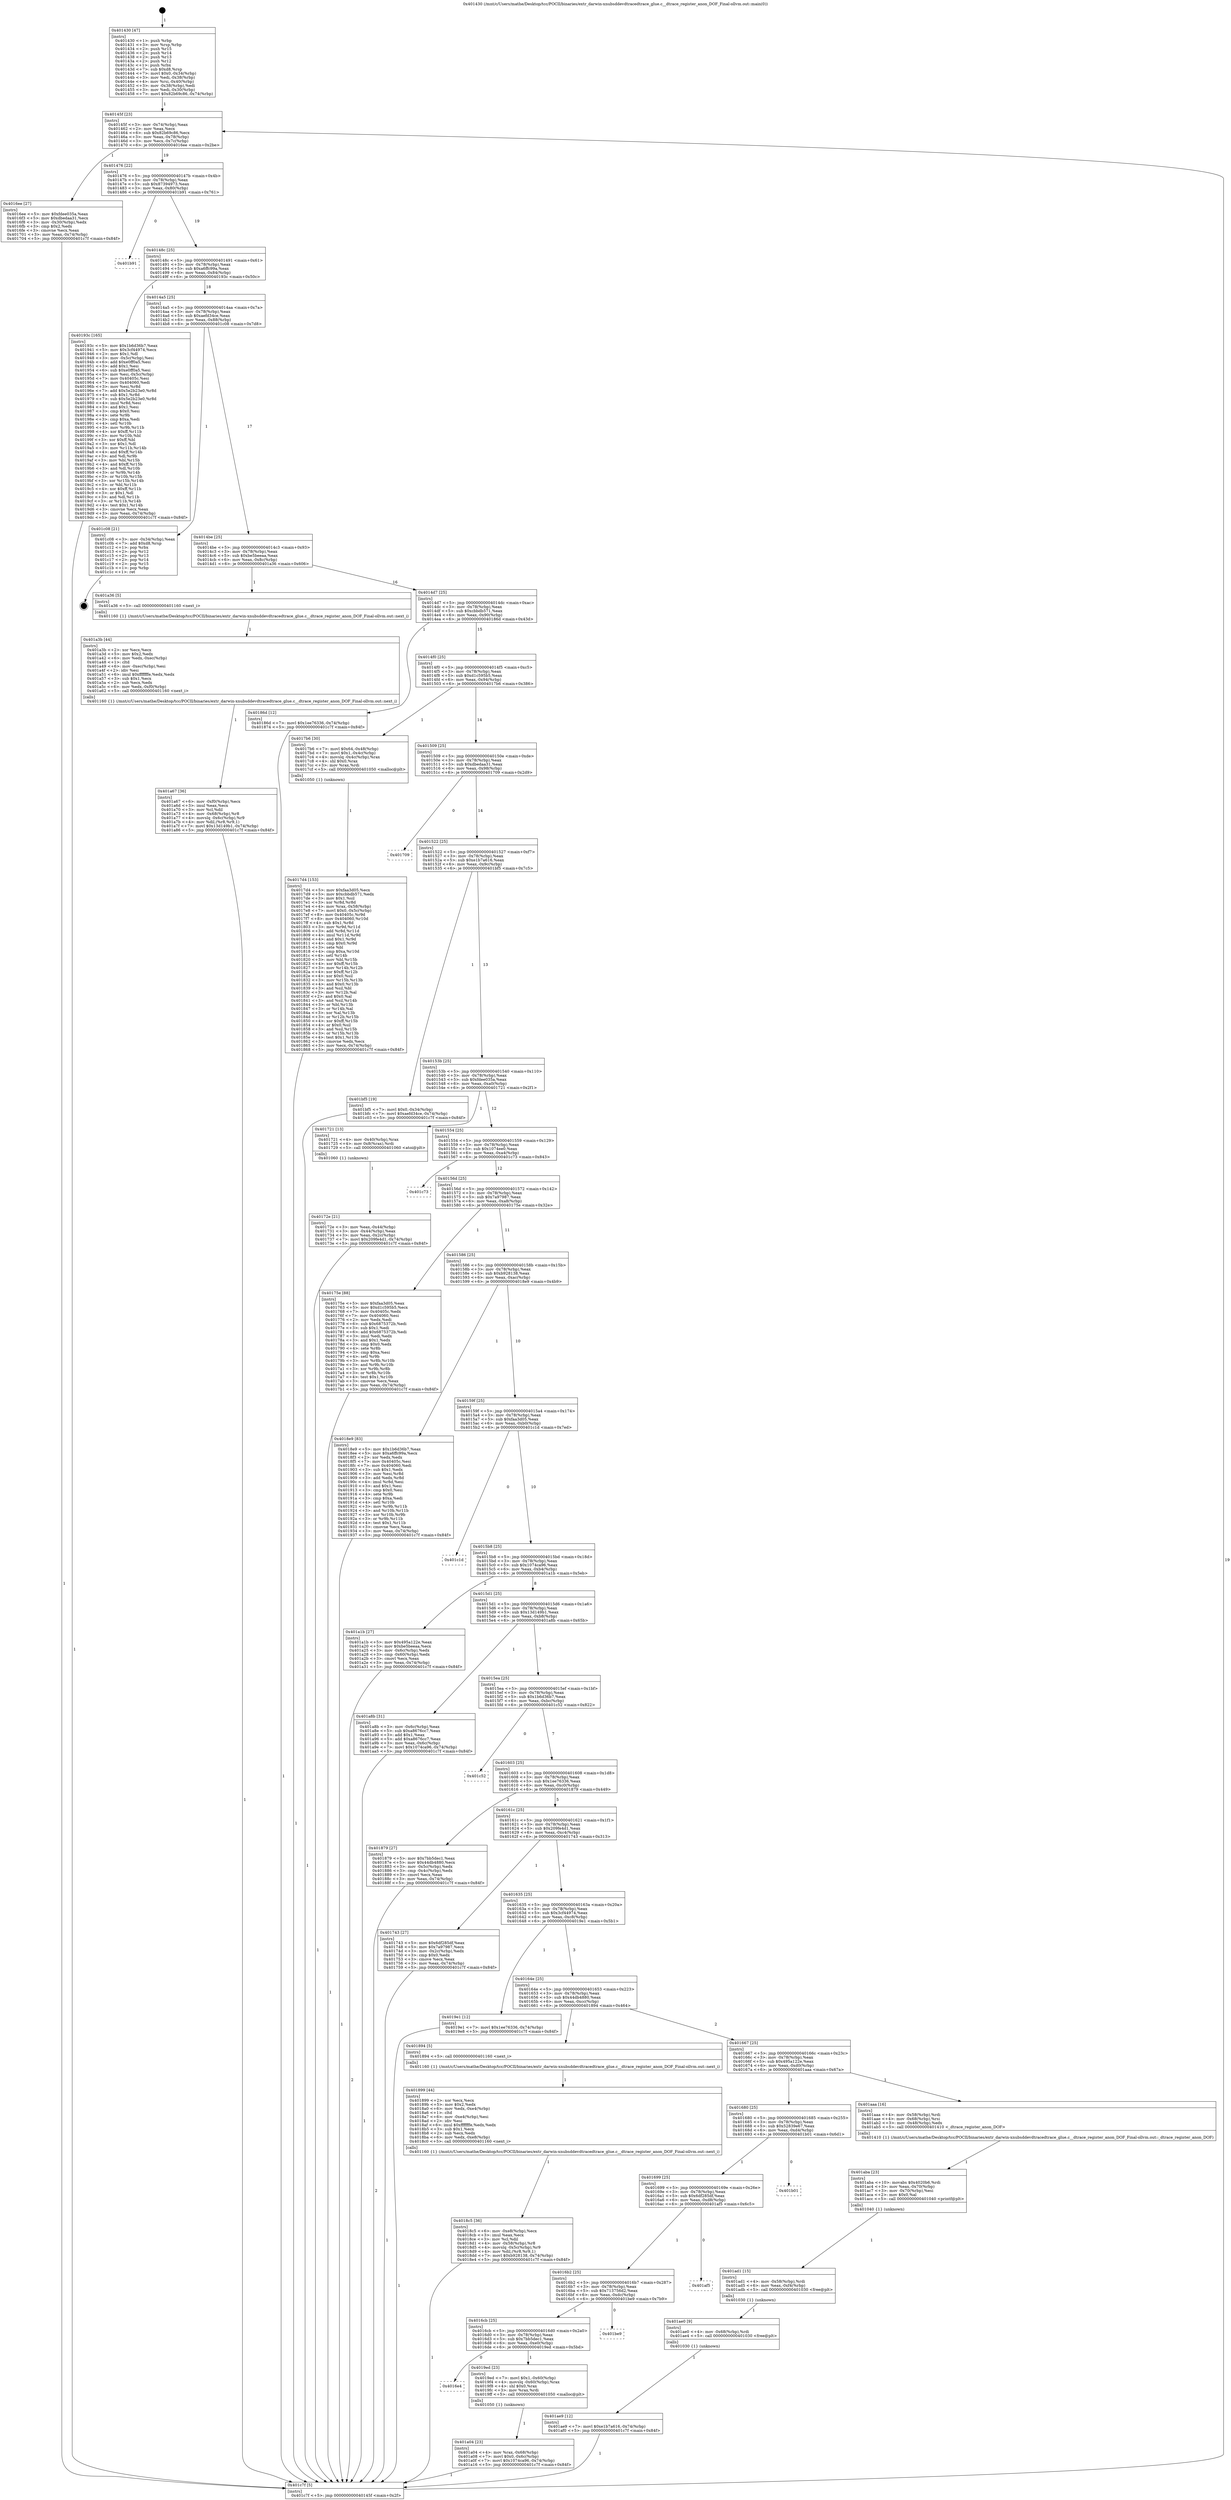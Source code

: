 digraph "0x401430" {
  label = "0x401430 (/mnt/c/Users/mathe/Desktop/tcc/POCII/binaries/extr_darwin-xnubsddevdtracedtrace_glue.c__dtrace_register_anon_DOF_Final-ollvm.out::main(0))"
  labelloc = "t"
  node[shape=record]

  Entry [label="",width=0.3,height=0.3,shape=circle,fillcolor=black,style=filled]
  "0x40145f" [label="{
     0x40145f [23]\l
     | [instrs]\l
     &nbsp;&nbsp;0x40145f \<+3\>: mov -0x74(%rbp),%eax\l
     &nbsp;&nbsp;0x401462 \<+2\>: mov %eax,%ecx\l
     &nbsp;&nbsp;0x401464 \<+6\>: sub $0x82b69c86,%ecx\l
     &nbsp;&nbsp;0x40146a \<+3\>: mov %eax,-0x78(%rbp)\l
     &nbsp;&nbsp;0x40146d \<+3\>: mov %ecx,-0x7c(%rbp)\l
     &nbsp;&nbsp;0x401470 \<+6\>: je 00000000004016ee \<main+0x2be\>\l
  }"]
  "0x4016ee" [label="{
     0x4016ee [27]\l
     | [instrs]\l
     &nbsp;&nbsp;0x4016ee \<+5\>: mov $0xfdee035a,%eax\l
     &nbsp;&nbsp;0x4016f3 \<+5\>: mov $0xdbedaa31,%ecx\l
     &nbsp;&nbsp;0x4016f8 \<+3\>: mov -0x30(%rbp),%edx\l
     &nbsp;&nbsp;0x4016fb \<+3\>: cmp $0x2,%edx\l
     &nbsp;&nbsp;0x4016fe \<+3\>: cmovne %ecx,%eax\l
     &nbsp;&nbsp;0x401701 \<+3\>: mov %eax,-0x74(%rbp)\l
     &nbsp;&nbsp;0x401704 \<+5\>: jmp 0000000000401c7f \<main+0x84f\>\l
  }"]
  "0x401476" [label="{
     0x401476 [22]\l
     | [instrs]\l
     &nbsp;&nbsp;0x401476 \<+5\>: jmp 000000000040147b \<main+0x4b\>\l
     &nbsp;&nbsp;0x40147b \<+3\>: mov -0x78(%rbp),%eax\l
     &nbsp;&nbsp;0x40147e \<+5\>: sub $0x87394973,%eax\l
     &nbsp;&nbsp;0x401483 \<+3\>: mov %eax,-0x80(%rbp)\l
     &nbsp;&nbsp;0x401486 \<+6\>: je 0000000000401b91 \<main+0x761\>\l
  }"]
  "0x401c7f" [label="{
     0x401c7f [5]\l
     | [instrs]\l
     &nbsp;&nbsp;0x401c7f \<+5\>: jmp 000000000040145f \<main+0x2f\>\l
  }"]
  "0x401430" [label="{
     0x401430 [47]\l
     | [instrs]\l
     &nbsp;&nbsp;0x401430 \<+1\>: push %rbp\l
     &nbsp;&nbsp;0x401431 \<+3\>: mov %rsp,%rbp\l
     &nbsp;&nbsp;0x401434 \<+2\>: push %r15\l
     &nbsp;&nbsp;0x401436 \<+2\>: push %r14\l
     &nbsp;&nbsp;0x401438 \<+2\>: push %r13\l
     &nbsp;&nbsp;0x40143a \<+2\>: push %r12\l
     &nbsp;&nbsp;0x40143c \<+1\>: push %rbx\l
     &nbsp;&nbsp;0x40143d \<+7\>: sub $0xd8,%rsp\l
     &nbsp;&nbsp;0x401444 \<+7\>: movl $0x0,-0x34(%rbp)\l
     &nbsp;&nbsp;0x40144b \<+3\>: mov %edi,-0x38(%rbp)\l
     &nbsp;&nbsp;0x40144e \<+4\>: mov %rsi,-0x40(%rbp)\l
     &nbsp;&nbsp;0x401452 \<+3\>: mov -0x38(%rbp),%edi\l
     &nbsp;&nbsp;0x401455 \<+3\>: mov %edi,-0x30(%rbp)\l
     &nbsp;&nbsp;0x401458 \<+7\>: movl $0x82b69c86,-0x74(%rbp)\l
  }"]
  Exit [label="",width=0.3,height=0.3,shape=circle,fillcolor=black,style=filled,peripheries=2]
  "0x401b91" [label="{
     0x401b91\l
  }", style=dashed]
  "0x40148c" [label="{
     0x40148c [25]\l
     | [instrs]\l
     &nbsp;&nbsp;0x40148c \<+5\>: jmp 0000000000401491 \<main+0x61\>\l
     &nbsp;&nbsp;0x401491 \<+3\>: mov -0x78(%rbp),%eax\l
     &nbsp;&nbsp;0x401494 \<+5\>: sub $0xa6ffc99a,%eax\l
     &nbsp;&nbsp;0x401499 \<+6\>: mov %eax,-0x84(%rbp)\l
     &nbsp;&nbsp;0x40149f \<+6\>: je 000000000040193c \<main+0x50c\>\l
  }"]
  "0x401ae9" [label="{
     0x401ae9 [12]\l
     | [instrs]\l
     &nbsp;&nbsp;0x401ae9 \<+7\>: movl $0xe1b7a616,-0x74(%rbp)\l
     &nbsp;&nbsp;0x401af0 \<+5\>: jmp 0000000000401c7f \<main+0x84f\>\l
  }"]
  "0x40193c" [label="{
     0x40193c [165]\l
     | [instrs]\l
     &nbsp;&nbsp;0x40193c \<+5\>: mov $0x1b6d36b7,%eax\l
     &nbsp;&nbsp;0x401941 \<+5\>: mov $0x3cf44974,%ecx\l
     &nbsp;&nbsp;0x401946 \<+2\>: mov $0x1,%dl\l
     &nbsp;&nbsp;0x401948 \<+3\>: mov -0x5c(%rbp),%esi\l
     &nbsp;&nbsp;0x40194b \<+6\>: add $0xe0ff0a5,%esi\l
     &nbsp;&nbsp;0x401951 \<+3\>: add $0x1,%esi\l
     &nbsp;&nbsp;0x401954 \<+6\>: sub $0xe0ff0a5,%esi\l
     &nbsp;&nbsp;0x40195a \<+3\>: mov %esi,-0x5c(%rbp)\l
     &nbsp;&nbsp;0x40195d \<+7\>: mov 0x40405c,%esi\l
     &nbsp;&nbsp;0x401964 \<+7\>: mov 0x404060,%edi\l
     &nbsp;&nbsp;0x40196b \<+3\>: mov %esi,%r8d\l
     &nbsp;&nbsp;0x40196e \<+7\>: add $0x5e2b23e0,%r8d\l
     &nbsp;&nbsp;0x401975 \<+4\>: sub $0x1,%r8d\l
     &nbsp;&nbsp;0x401979 \<+7\>: sub $0x5e2b23e0,%r8d\l
     &nbsp;&nbsp;0x401980 \<+4\>: imul %r8d,%esi\l
     &nbsp;&nbsp;0x401984 \<+3\>: and $0x1,%esi\l
     &nbsp;&nbsp;0x401987 \<+3\>: cmp $0x0,%esi\l
     &nbsp;&nbsp;0x40198a \<+4\>: sete %r9b\l
     &nbsp;&nbsp;0x40198e \<+3\>: cmp $0xa,%edi\l
     &nbsp;&nbsp;0x401991 \<+4\>: setl %r10b\l
     &nbsp;&nbsp;0x401995 \<+3\>: mov %r9b,%r11b\l
     &nbsp;&nbsp;0x401998 \<+4\>: xor $0xff,%r11b\l
     &nbsp;&nbsp;0x40199c \<+3\>: mov %r10b,%bl\l
     &nbsp;&nbsp;0x40199f \<+3\>: xor $0xff,%bl\l
     &nbsp;&nbsp;0x4019a2 \<+3\>: xor $0x1,%dl\l
     &nbsp;&nbsp;0x4019a5 \<+3\>: mov %r11b,%r14b\l
     &nbsp;&nbsp;0x4019a8 \<+4\>: and $0xff,%r14b\l
     &nbsp;&nbsp;0x4019ac \<+3\>: and %dl,%r9b\l
     &nbsp;&nbsp;0x4019af \<+3\>: mov %bl,%r15b\l
     &nbsp;&nbsp;0x4019b2 \<+4\>: and $0xff,%r15b\l
     &nbsp;&nbsp;0x4019b6 \<+3\>: and %dl,%r10b\l
     &nbsp;&nbsp;0x4019b9 \<+3\>: or %r9b,%r14b\l
     &nbsp;&nbsp;0x4019bc \<+3\>: or %r10b,%r15b\l
     &nbsp;&nbsp;0x4019bf \<+3\>: xor %r15b,%r14b\l
     &nbsp;&nbsp;0x4019c2 \<+3\>: or %bl,%r11b\l
     &nbsp;&nbsp;0x4019c5 \<+4\>: xor $0xff,%r11b\l
     &nbsp;&nbsp;0x4019c9 \<+3\>: or $0x1,%dl\l
     &nbsp;&nbsp;0x4019cc \<+3\>: and %dl,%r11b\l
     &nbsp;&nbsp;0x4019cf \<+3\>: or %r11b,%r14b\l
     &nbsp;&nbsp;0x4019d2 \<+4\>: test $0x1,%r14b\l
     &nbsp;&nbsp;0x4019d6 \<+3\>: cmovne %ecx,%eax\l
     &nbsp;&nbsp;0x4019d9 \<+3\>: mov %eax,-0x74(%rbp)\l
     &nbsp;&nbsp;0x4019dc \<+5\>: jmp 0000000000401c7f \<main+0x84f\>\l
  }"]
  "0x4014a5" [label="{
     0x4014a5 [25]\l
     | [instrs]\l
     &nbsp;&nbsp;0x4014a5 \<+5\>: jmp 00000000004014aa \<main+0x7a\>\l
     &nbsp;&nbsp;0x4014aa \<+3\>: mov -0x78(%rbp),%eax\l
     &nbsp;&nbsp;0x4014ad \<+5\>: sub $0xaefd34ce,%eax\l
     &nbsp;&nbsp;0x4014b2 \<+6\>: mov %eax,-0x88(%rbp)\l
     &nbsp;&nbsp;0x4014b8 \<+6\>: je 0000000000401c08 \<main+0x7d8\>\l
  }"]
  "0x401ae0" [label="{
     0x401ae0 [9]\l
     | [instrs]\l
     &nbsp;&nbsp;0x401ae0 \<+4\>: mov -0x68(%rbp),%rdi\l
     &nbsp;&nbsp;0x401ae4 \<+5\>: call 0000000000401030 \<free@plt\>\l
     | [calls]\l
     &nbsp;&nbsp;0x401030 \{1\} (unknown)\l
  }"]
  "0x401c08" [label="{
     0x401c08 [21]\l
     | [instrs]\l
     &nbsp;&nbsp;0x401c08 \<+3\>: mov -0x34(%rbp),%eax\l
     &nbsp;&nbsp;0x401c0b \<+7\>: add $0xd8,%rsp\l
     &nbsp;&nbsp;0x401c12 \<+1\>: pop %rbx\l
     &nbsp;&nbsp;0x401c13 \<+2\>: pop %r12\l
     &nbsp;&nbsp;0x401c15 \<+2\>: pop %r13\l
     &nbsp;&nbsp;0x401c17 \<+2\>: pop %r14\l
     &nbsp;&nbsp;0x401c19 \<+2\>: pop %r15\l
     &nbsp;&nbsp;0x401c1b \<+1\>: pop %rbp\l
     &nbsp;&nbsp;0x401c1c \<+1\>: ret\l
  }"]
  "0x4014be" [label="{
     0x4014be [25]\l
     | [instrs]\l
     &nbsp;&nbsp;0x4014be \<+5\>: jmp 00000000004014c3 \<main+0x93\>\l
     &nbsp;&nbsp;0x4014c3 \<+3\>: mov -0x78(%rbp),%eax\l
     &nbsp;&nbsp;0x4014c6 \<+5\>: sub $0xbe5beeaa,%eax\l
     &nbsp;&nbsp;0x4014cb \<+6\>: mov %eax,-0x8c(%rbp)\l
     &nbsp;&nbsp;0x4014d1 \<+6\>: je 0000000000401a36 \<main+0x606\>\l
  }"]
  "0x401ad1" [label="{
     0x401ad1 [15]\l
     | [instrs]\l
     &nbsp;&nbsp;0x401ad1 \<+4\>: mov -0x58(%rbp),%rdi\l
     &nbsp;&nbsp;0x401ad5 \<+6\>: mov %eax,-0xf4(%rbp)\l
     &nbsp;&nbsp;0x401adb \<+5\>: call 0000000000401030 \<free@plt\>\l
     | [calls]\l
     &nbsp;&nbsp;0x401030 \{1\} (unknown)\l
  }"]
  "0x401a36" [label="{
     0x401a36 [5]\l
     | [instrs]\l
     &nbsp;&nbsp;0x401a36 \<+5\>: call 0000000000401160 \<next_i\>\l
     | [calls]\l
     &nbsp;&nbsp;0x401160 \{1\} (/mnt/c/Users/mathe/Desktop/tcc/POCII/binaries/extr_darwin-xnubsddevdtracedtrace_glue.c__dtrace_register_anon_DOF_Final-ollvm.out::next_i)\l
  }"]
  "0x4014d7" [label="{
     0x4014d7 [25]\l
     | [instrs]\l
     &nbsp;&nbsp;0x4014d7 \<+5\>: jmp 00000000004014dc \<main+0xac\>\l
     &nbsp;&nbsp;0x4014dc \<+3\>: mov -0x78(%rbp),%eax\l
     &nbsp;&nbsp;0x4014df \<+5\>: sub $0xcbbdb571,%eax\l
     &nbsp;&nbsp;0x4014e4 \<+6\>: mov %eax,-0x90(%rbp)\l
     &nbsp;&nbsp;0x4014ea \<+6\>: je 000000000040186d \<main+0x43d\>\l
  }"]
  "0x401aba" [label="{
     0x401aba [23]\l
     | [instrs]\l
     &nbsp;&nbsp;0x401aba \<+10\>: movabs $0x4020b6,%rdi\l
     &nbsp;&nbsp;0x401ac4 \<+3\>: mov %eax,-0x70(%rbp)\l
     &nbsp;&nbsp;0x401ac7 \<+3\>: mov -0x70(%rbp),%esi\l
     &nbsp;&nbsp;0x401aca \<+2\>: mov $0x0,%al\l
     &nbsp;&nbsp;0x401acc \<+5\>: call 0000000000401040 \<printf@plt\>\l
     | [calls]\l
     &nbsp;&nbsp;0x401040 \{1\} (unknown)\l
  }"]
  "0x40186d" [label="{
     0x40186d [12]\l
     | [instrs]\l
     &nbsp;&nbsp;0x40186d \<+7\>: movl $0x1ee76336,-0x74(%rbp)\l
     &nbsp;&nbsp;0x401874 \<+5\>: jmp 0000000000401c7f \<main+0x84f\>\l
  }"]
  "0x4014f0" [label="{
     0x4014f0 [25]\l
     | [instrs]\l
     &nbsp;&nbsp;0x4014f0 \<+5\>: jmp 00000000004014f5 \<main+0xc5\>\l
     &nbsp;&nbsp;0x4014f5 \<+3\>: mov -0x78(%rbp),%eax\l
     &nbsp;&nbsp;0x4014f8 \<+5\>: sub $0xd1c595b5,%eax\l
     &nbsp;&nbsp;0x4014fd \<+6\>: mov %eax,-0x94(%rbp)\l
     &nbsp;&nbsp;0x401503 \<+6\>: je 00000000004017b6 \<main+0x386\>\l
  }"]
  "0x401a67" [label="{
     0x401a67 [36]\l
     | [instrs]\l
     &nbsp;&nbsp;0x401a67 \<+6\>: mov -0xf0(%rbp),%ecx\l
     &nbsp;&nbsp;0x401a6d \<+3\>: imul %eax,%ecx\l
     &nbsp;&nbsp;0x401a70 \<+3\>: mov %cl,%dil\l
     &nbsp;&nbsp;0x401a73 \<+4\>: mov -0x68(%rbp),%r8\l
     &nbsp;&nbsp;0x401a77 \<+4\>: movslq -0x6c(%rbp),%r9\l
     &nbsp;&nbsp;0x401a7b \<+4\>: mov %dil,(%r8,%r9,1)\l
     &nbsp;&nbsp;0x401a7f \<+7\>: movl $0x13d149b1,-0x74(%rbp)\l
     &nbsp;&nbsp;0x401a86 \<+5\>: jmp 0000000000401c7f \<main+0x84f\>\l
  }"]
  "0x4017b6" [label="{
     0x4017b6 [30]\l
     | [instrs]\l
     &nbsp;&nbsp;0x4017b6 \<+7\>: movl $0x64,-0x48(%rbp)\l
     &nbsp;&nbsp;0x4017bd \<+7\>: movl $0x1,-0x4c(%rbp)\l
     &nbsp;&nbsp;0x4017c4 \<+4\>: movslq -0x4c(%rbp),%rax\l
     &nbsp;&nbsp;0x4017c8 \<+4\>: shl $0x0,%rax\l
     &nbsp;&nbsp;0x4017cc \<+3\>: mov %rax,%rdi\l
     &nbsp;&nbsp;0x4017cf \<+5\>: call 0000000000401050 \<malloc@plt\>\l
     | [calls]\l
     &nbsp;&nbsp;0x401050 \{1\} (unknown)\l
  }"]
  "0x401509" [label="{
     0x401509 [25]\l
     | [instrs]\l
     &nbsp;&nbsp;0x401509 \<+5\>: jmp 000000000040150e \<main+0xde\>\l
     &nbsp;&nbsp;0x40150e \<+3\>: mov -0x78(%rbp),%eax\l
     &nbsp;&nbsp;0x401511 \<+5\>: sub $0xdbedaa31,%eax\l
     &nbsp;&nbsp;0x401516 \<+6\>: mov %eax,-0x98(%rbp)\l
     &nbsp;&nbsp;0x40151c \<+6\>: je 0000000000401709 \<main+0x2d9\>\l
  }"]
  "0x401a3b" [label="{
     0x401a3b [44]\l
     | [instrs]\l
     &nbsp;&nbsp;0x401a3b \<+2\>: xor %ecx,%ecx\l
     &nbsp;&nbsp;0x401a3d \<+5\>: mov $0x2,%edx\l
     &nbsp;&nbsp;0x401a42 \<+6\>: mov %edx,-0xec(%rbp)\l
     &nbsp;&nbsp;0x401a48 \<+1\>: cltd\l
     &nbsp;&nbsp;0x401a49 \<+6\>: mov -0xec(%rbp),%esi\l
     &nbsp;&nbsp;0x401a4f \<+2\>: idiv %esi\l
     &nbsp;&nbsp;0x401a51 \<+6\>: imul $0xfffffffe,%edx,%edx\l
     &nbsp;&nbsp;0x401a57 \<+3\>: sub $0x1,%ecx\l
     &nbsp;&nbsp;0x401a5a \<+2\>: sub %ecx,%edx\l
     &nbsp;&nbsp;0x401a5c \<+6\>: mov %edx,-0xf0(%rbp)\l
     &nbsp;&nbsp;0x401a62 \<+5\>: call 0000000000401160 \<next_i\>\l
     | [calls]\l
     &nbsp;&nbsp;0x401160 \{1\} (/mnt/c/Users/mathe/Desktop/tcc/POCII/binaries/extr_darwin-xnubsddevdtracedtrace_glue.c__dtrace_register_anon_DOF_Final-ollvm.out::next_i)\l
  }"]
  "0x401709" [label="{
     0x401709\l
  }", style=dashed]
  "0x401522" [label="{
     0x401522 [25]\l
     | [instrs]\l
     &nbsp;&nbsp;0x401522 \<+5\>: jmp 0000000000401527 \<main+0xf7\>\l
     &nbsp;&nbsp;0x401527 \<+3\>: mov -0x78(%rbp),%eax\l
     &nbsp;&nbsp;0x40152a \<+5\>: sub $0xe1b7a616,%eax\l
     &nbsp;&nbsp;0x40152f \<+6\>: mov %eax,-0x9c(%rbp)\l
     &nbsp;&nbsp;0x401535 \<+6\>: je 0000000000401bf5 \<main+0x7c5\>\l
  }"]
  "0x401a04" [label="{
     0x401a04 [23]\l
     | [instrs]\l
     &nbsp;&nbsp;0x401a04 \<+4\>: mov %rax,-0x68(%rbp)\l
     &nbsp;&nbsp;0x401a08 \<+7\>: movl $0x0,-0x6c(%rbp)\l
     &nbsp;&nbsp;0x401a0f \<+7\>: movl $0x1074ca96,-0x74(%rbp)\l
     &nbsp;&nbsp;0x401a16 \<+5\>: jmp 0000000000401c7f \<main+0x84f\>\l
  }"]
  "0x401bf5" [label="{
     0x401bf5 [19]\l
     | [instrs]\l
     &nbsp;&nbsp;0x401bf5 \<+7\>: movl $0x0,-0x34(%rbp)\l
     &nbsp;&nbsp;0x401bfc \<+7\>: movl $0xaefd34ce,-0x74(%rbp)\l
     &nbsp;&nbsp;0x401c03 \<+5\>: jmp 0000000000401c7f \<main+0x84f\>\l
  }"]
  "0x40153b" [label="{
     0x40153b [25]\l
     | [instrs]\l
     &nbsp;&nbsp;0x40153b \<+5\>: jmp 0000000000401540 \<main+0x110\>\l
     &nbsp;&nbsp;0x401540 \<+3\>: mov -0x78(%rbp),%eax\l
     &nbsp;&nbsp;0x401543 \<+5\>: sub $0xfdee035a,%eax\l
     &nbsp;&nbsp;0x401548 \<+6\>: mov %eax,-0xa0(%rbp)\l
     &nbsp;&nbsp;0x40154e \<+6\>: je 0000000000401721 \<main+0x2f1\>\l
  }"]
  "0x4016e4" [label="{
     0x4016e4\l
  }", style=dashed]
  "0x401721" [label="{
     0x401721 [13]\l
     | [instrs]\l
     &nbsp;&nbsp;0x401721 \<+4\>: mov -0x40(%rbp),%rax\l
     &nbsp;&nbsp;0x401725 \<+4\>: mov 0x8(%rax),%rdi\l
     &nbsp;&nbsp;0x401729 \<+5\>: call 0000000000401060 \<atoi@plt\>\l
     | [calls]\l
     &nbsp;&nbsp;0x401060 \{1\} (unknown)\l
  }"]
  "0x401554" [label="{
     0x401554 [25]\l
     | [instrs]\l
     &nbsp;&nbsp;0x401554 \<+5\>: jmp 0000000000401559 \<main+0x129\>\l
     &nbsp;&nbsp;0x401559 \<+3\>: mov -0x78(%rbp),%eax\l
     &nbsp;&nbsp;0x40155c \<+5\>: sub $0x1074ee0,%eax\l
     &nbsp;&nbsp;0x401561 \<+6\>: mov %eax,-0xa4(%rbp)\l
     &nbsp;&nbsp;0x401567 \<+6\>: je 0000000000401c73 \<main+0x843\>\l
  }"]
  "0x40172e" [label="{
     0x40172e [21]\l
     | [instrs]\l
     &nbsp;&nbsp;0x40172e \<+3\>: mov %eax,-0x44(%rbp)\l
     &nbsp;&nbsp;0x401731 \<+3\>: mov -0x44(%rbp),%eax\l
     &nbsp;&nbsp;0x401734 \<+3\>: mov %eax,-0x2c(%rbp)\l
     &nbsp;&nbsp;0x401737 \<+7\>: movl $0x209fe4d1,-0x74(%rbp)\l
     &nbsp;&nbsp;0x40173e \<+5\>: jmp 0000000000401c7f \<main+0x84f\>\l
  }"]
  "0x4019ed" [label="{
     0x4019ed [23]\l
     | [instrs]\l
     &nbsp;&nbsp;0x4019ed \<+7\>: movl $0x1,-0x60(%rbp)\l
     &nbsp;&nbsp;0x4019f4 \<+4\>: movslq -0x60(%rbp),%rax\l
     &nbsp;&nbsp;0x4019f8 \<+4\>: shl $0x0,%rax\l
     &nbsp;&nbsp;0x4019fc \<+3\>: mov %rax,%rdi\l
     &nbsp;&nbsp;0x4019ff \<+5\>: call 0000000000401050 \<malloc@plt\>\l
     | [calls]\l
     &nbsp;&nbsp;0x401050 \{1\} (unknown)\l
  }"]
  "0x401c73" [label="{
     0x401c73\l
  }", style=dashed]
  "0x40156d" [label="{
     0x40156d [25]\l
     | [instrs]\l
     &nbsp;&nbsp;0x40156d \<+5\>: jmp 0000000000401572 \<main+0x142\>\l
     &nbsp;&nbsp;0x401572 \<+3\>: mov -0x78(%rbp),%eax\l
     &nbsp;&nbsp;0x401575 \<+5\>: sub $0x7a97987,%eax\l
     &nbsp;&nbsp;0x40157a \<+6\>: mov %eax,-0xa8(%rbp)\l
     &nbsp;&nbsp;0x401580 \<+6\>: je 000000000040175e \<main+0x32e\>\l
  }"]
  "0x4016cb" [label="{
     0x4016cb [25]\l
     | [instrs]\l
     &nbsp;&nbsp;0x4016cb \<+5\>: jmp 00000000004016d0 \<main+0x2a0\>\l
     &nbsp;&nbsp;0x4016d0 \<+3\>: mov -0x78(%rbp),%eax\l
     &nbsp;&nbsp;0x4016d3 \<+5\>: sub $0x7bb5dec1,%eax\l
     &nbsp;&nbsp;0x4016d8 \<+6\>: mov %eax,-0xe0(%rbp)\l
     &nbsp;&nbsp;0x4016de \<+6\>: je 00000000004019ed \<main+0x5bd\>\l
  }"]
  "0x40175e" [label="{
     0x40175e [88]\l
     | [instrs]\l
     &nbsp;&nbsp;0x40175e \<+5\>: mov $0xfaa3d05,%eax\l
     &nbsp;&nbsp;0x401763 \<+5\>: mov $0xd1c595b5,%ecx\l
     &nbsp;&nbsp;0x401768 \<+7\>: mov 0x40405c,%edx\l
     &nbsp;&nbsp;0x40176f \<+7\>: mov 0x404060,%esi\l
     &nbsp;&nbsp;0x401776 \<+2\>: mov %edx,%edi\l
     &nbsp;&nbsp;0x401778 \<+6\>: sub $0x6875372b,%edi\l
     &nbsp;&nbsp;0x40177e \<+3\>: sub $0x1,%edi\l
     &nbsp;&nbsp;0x401781 \<+6\>: add $0x6875372b,%edi\l
     &nbsp;&nbsp;0x401787 \<+3\>: imul %edi,%edx\l
     &nbsp;&nbsp;0x40178a \<+3\>: and $0x1,%edx\l
     &nbsp;&nbsp;0x40178d \<+3\>: cmp $0x0,%edx\l
     &nbsp;&nbsp;0x401790 \<+4\>: sete %r8b\l
     &nbsp;&nbsp;0x401794 \<+3\>: cmp $0xa,%esi\l
     &nbsp;&nbsp;0x401797 \<+4\>: setl %r9b\l
     &nbsp;&nbsp;0x40179b \<+3\>: mov %r8b,%r10b\l
     &nbsp;&nbsp;0x40179e \<+3\>: and %r9b,%r10b\l
     &nbsp;&nbsp;0x4017a1 \<+3\>: xor %r9b,%r8b\l
     &nbsp;&nbsp;0x4017a4 \<+3\>: or %r8b,%r10b\l
     &nbsp;&nbsp;0x4017a7 \<+4\>: test $0x1,%r10b\l
     &nbsp;&nbsp;0x4017ab \<+3\>: cmovne %ecx,%eax\l
     &nbsp;&nbsp;0x4017ae \<+3\>: mov %eax,-0x74(%rbp)\l
     &nbsp;&nbsp;0x4017b1 \<+5\>: jmp 0000000000401c7f \<main+0x84f\>\l
  }"]
  "0x401586" [label="{
     0x401586 [25]\l
     | [instrs]\l
     &nbsp;&nbsp;0x401586 \<+5\>: jmp 000000000040158b \<main+0x15b\>\l
     &nbsp;&nbsp;0x40158b \<+3\>: mov -0x78(%rbp),%eax\l
     &nbsp;&nbsp;0x40158e \<+5\>: sub $0xb928138,%eax\l
     &nbsp;&nbsp;0x401593 \<+6\>: mov %eax,-0xac(%rbp)\l
     &nbsp;&nbsp;0x401599 \<+6\>: je 00000000004018e9 \<main+0x4b9\>\l
  }"]
  "0x401be9" [label="{
     0x401be9\l
  }", style=dashed]
  "0x4018e9" [label="{
     0x4018e9 [83]\l
     | [instrs]\l
     &nbsp;&nbsp;0x4018e9 \<+5\>: mov $0x1b6d36b7,%eax\l
     &nbsp;&nbsp;0x4018ee \<+5\>: mov $0xa6ffc99a,%ecx\l
     &nbsp;&nbsp;0x4018f3 \<+2\>: xor %edx,%edx\l
     &nbsp;&nbsp;0x4018f5 \<+7\>: mov 0x40405c,%esi\l
     &nbsp;&nbsp;0x4018fc \<+7\>: mov 0x404060,%edi\l
     &nbsp;&nbsp;0x401903 \<+3\>: sub $0x1,%edx\l
     &nbsp;&nbsp;0x401906 \<+3\>: mov %esi,%r8d\l
     &nbsp;&nbsp;0x401909 \<+3\>: add %edx,%r8d\l
     &nbsp;&nbsp;0x40190c \<+4\>: imul %r8d,%esi\l
     &nbsp;&nbsp;0x401910 \<+3\>: and $0x1,%esi\l
     &nbsp;&nbsp;0x401913 \<+3\>: cmp $0x0,%esi\l
     &nbsp;&nbsp;0x401916 \<+4\>: sete %r9b\l
     &nbsp;&nbsp;0x40191a \<+3\>: cmp $0xa,%edi\l
     &nbsp;&nbsp;0x40191d \<+4\>: setl %r10b\l
     &nbsp;&nbsp;0x401921 \<+3\>: mov %r9b,%r11b\l
     &nbsp;&nbsp;0x401924 \<+3\>: and %r10b,%r11b\l
     &nbsp;&nbsp;0x401927 \<+3\>: xor %r10b,%r9b\l
     &nbsp;&nbsp;0x40192a \<+3\>: or %r9b,%r11b\l
     &nbsp;&nbsp;0x40192d \<+4\>: test $0x1,%r11b\l
     &nbsp;&nbsp;0x401931 \<+3\>: cmovne %ecx,%eax\l
     &nbsp;&nbsp;0x401934 \<+3\>: mov %eax,-0x74(%rbp)\l
     &nbsp;&nbsp;0x401937 \<+5\>: jmp 0000000000401c7f \<main+0x84f\>\l
  }"]
  "0x40159f" [label="{
     0x40159f [25]\l
     | [instrs]\l
     &nbsp;&nbsp;0x40159f \<+5\>: jmp 00000000004015a4 \<main+0x174\>\l
     &nbsp;&nbsp;0x4015a4 \<+3\>: mov -0x78(%rbp),%eax\l
     &nbsp;&nbsp;0x4015a7 \<+5\>: sub $0xfaa3d05,%eax\l
     &nbsp;&nbsp;0x4015ac \<+6\>: mov %eax,-0xb0(%rbp)\l
     &nbsp;&nbsp;0x4015b2 \<+6\>: je 0000000000401c1d \<main+0x7ed\>\l
  }"]
  "0x4016b2" [label="{
     0x4016b2 [25]\l
     | [instrs]\l
     &nbsp;&nbsp;0x4016b2 \<+5\>: jmp 00000000004016b7 \<main+0x287\>\l
     &nbsp;&nbsp;0x4016b7 \<+3\>: mov -0x78(%rbp),%eax\l
     &nbsp;&nbsp;0x4016ba \<+5\>: sub $0x713756d2,%eax\l
     &nbsp;&nbsp;0x4016bf \<+6\>: mov %eax,-0xdc(%rbp)\l
     &nbsp;&nbsp;0x4016c5 \<+6\>: je 0000000000401be9 \<main+0x7b9\>\l
  }"]
  "0x401c1d" [label="{
     0x401c1d\l
  }", style=dashed]
  "0x4015b8" [label="{
     0x4015b8 [25]\l
     | [instrs]\l
     &nbsp;&nbsp;0x4015b8 \<+5\>: jmp 00000000004015bd \<main+0x18d\>\l
     &nbsp;&nbsp;0x4015bd \<+3\>: mov -0x78(%rbp),%eax\l
     &nbsp;&nbsp;0x4015c0 \<+5\>: sub $0x1074ca96,%eax\l
     &nbsp;&nbsp;0x4015c5 \<+6\>: mov %eax,-0xb4(%rbp)\l
     &nbsp;&nbsp;0x4015cb \<+6\>: je 0000000000401a1b \<main+0x5eb\>\l
  }"]
  "0x401af5" [label="{
     0x401af5\l
  }", style=dashed]
  "0x401a1b" [label="{
     0x401a1b [27]\l
     | [instrs]\l
     &nbsp;&nbsp;0x401a1b \<+5\>: mov $0x495a122e,%eax\l
     &nbsp;&nbsp;0x401a20 \<+5\>: mov $0xbe5beeaa,%ecx\l
     &nbsp;&nbsp;0x401a25 \<+3\>: mov -0x6c(%rbp),%edx\l
     &nbsp;&nbsp;0x401a28 \<+3\>: cmp -0x60(%rbp),%edx\l
     &nbsp;&nbsp;0x401a2b \<+3\>: cmovl %ecx,%eax\l
     &nbsp;&nbsp;0x401a2e \<+3\>: mov %eax,-0x74(%rbp)\l
     &nbsp;&nbsp;0x401a31 \<+5\>: jmp 0000000000401c7f \<main+0x84f\>\l
  }"]
  "0x4015d1" [label="{
     0x4015d1 [25]\l
     | [instrs]\l
     &nbsp;&nbsp;0x4015d1 \<+5\>: jmp 00000000004015d6 \<main+0x1a6\>\l
     &nbsp;&nbsp;0x4015d6 \<+3\>: mov -0x78(%rbp),%eax\l
     &nbsp;&nbsp;0x4015d9 \<+5\>: sub $0x13d149b1,%eax\l
     &nbsp;&nbsp;0x4015de \<+6\>: mov %eax,-0xb8(%rbp)\l
     &nbsp;&nbsp;0x4015e4 \<+6\>: je 0000000000401a8b \<main+0x65b\>\l
  }"]
  "0x401699" [label="{
     0x401699 [25]\l
     | [instrs]\l
     &nbsp;&nbsp;0x401699 \<+5\>: jmp 000000000040169e \<main+0x26e\>\l
     &nbsp;&nbsp;0x40169e \<+3\>: mov -0x78(%rbp),%eax\l
     &nbsp;&nbsp;0x4016a1 \<+5\>: sub $0x6df285df,%eax\l
     &nbsp;&nbsp;0x4016a6 \<+6\>: mov %eax,-0xd8(%rbp)\l
     &nbsp;&nbsp;0x4016ac \<+6\>: je 0000000000401af5 \<main+0x6c5\>\l
  }"]
  "0x401a8b" [label="{
     0x401a8b [31]\l
     | [instrs]\l
     &nbsp;&nbsp;0x401a8b \<+3\>: mov -0x6c(%rbp),%eax\l
     &nbsp;&nbsp;0x401a8e \<+5\>: sub $0xa8676cc7,%eax\l
     &nbsp;&nbsp;0x401a93 \<+3\>: add $0x1,%eax\l
     &nbsp;&nbsp;0x401a96 \<+5\>: add $0xa8676cc7,%eax\l
     &nbsp;&nbsp;0x401a9b \<+3\>: mov %eax,-0x6c(%rbp)\l
     &nbsp;&nbsp;0x401a9e \<+7\>: movl $0x1074ca96,-0x74(%rbp)\l
     &nbsp;&nbsp;0x401aa5 \<+5\>: jmp 0000000000401c7f \<main+0x84f\>\l
  }"]
  "0x4015ea" [label="{
     0x4015ea [25]\l
     | [instrs]\l
     &nbsp;&nbsp;0x4015ea \<+5\>: jmp 00000000004015ef \<main+0x1bf\>\l
     &nbsp;&nbsp;0x4015ef \<+3\>: mov -0x78(%rbp),%eax\l
     &nbsp;&nbsp;0x4015f2 \<+5\>: sub $0x1b6d36b7,%eax\l
     &nbsp;&nbsp;0x4015f7 \<+6\>: mov %eax,-0xbc(%rbp)\l
     &nbsp;&nbsp;0x4015fd \<+6\>: je 0000000000401c52 \<main+0x822\>\l
  }"]
  "0x401b01" [label="{
     0x401b01\l
  }", style=dashed]
  "0x401c52" [label="{
     0x401c52\l
  }", style=dashed]
  "0x401603" [label="{
     0x401603 [25]\l
     | [instrs]\l
     &nbsp;&nbsp;0x401603 \<+5\>: jmp 0000000000401608 \<main+0x1d8\>\l
     &nbsp;&nbsp;0x401608 \<+3\>: mov -0x78(%rbp),%eax\l
     &nbsp;&nbsp;0x40160b \<+5\>: sub $0x1ee76336,%eax\l
     &nbsp;&nbsp;0x401610 \<+6\>: mov %eax,-0xc0(%rbp)\l
     &nbsp;&nbsp;0x401616 \<+6\>: je 0000000000401879 \<main+0x449\>\l
  }"]
  "0x401680" [label="{
     0x401680 [25]\l
     | [instrs]\l
     &nbsp;&nbsp;0x401680 \<+5\>: jmp 0000000000401685 \<main+0x255\>\l
     &nbsp;&nbsp;0x401685 \<+3\>: mov -0x78(%rbp),%eax\l
     &nbsp;&nbsp;0x401688 \<+5\>: sub $0x52839e67,%eax\l
     &nbsp;&nbsp;0x40168d \<+6\>: mov %eax,-0xd4(%rbp)\l
     &nbsp;&nbsp;0x401693 \<+6\>: je 0000000000401b01 \<main+0x6d1\>\l
  }"]
  "0x401879" [label="{
     0x401879 [27]\l
     | [instrs]\l
     &nbsp;&nbsp;0x401879 \<+5\>: mov $0x7bb5dec1,%eax\l
     &nbsp;&nbsp;0x40187e \<+5\>: mov $0x44db4880,%ecx\l
     &nbsp;&nbsp;0x401883 \<+3\>: mov -0x5c(%rbp),%edx\l
     &nbsp;&nbsp;0x401886 \<+3\>: cmp -0x4c(%rbp),%edx\l
     &nbsp;&nbsp;0x401889 \<+3\>: cmovl %ecx,%eax\l
     &nbsp;&nbsp;0x40188c \<+3\>: mov %eax,-0x74(%rbp)\l
     &nbsp;&nbsp;0x40188f \<+5\>: jmp 0000000000401c7f \<main+0x84f\>\l
  }"]
  "0x40161c" [label="{
     0x40161c [25]\l
     | [instrs]\l
     &nbsp;&nbsp;0x40161c \<+5\>: jmp 0000000000401621 \<main+0x1f1\>\l
     &nbsp;&nbsp;0x401621 \<+3\>: mov -0x78(%rbp),%eax\l
     &nbsp;&nbsp;0x401624 \<+5\>: sub $0x209fe4d1,%eax\l
     &nbsp;&nbsp;0x401629 \<+6\>: mov %eax,-0xc4(%rbp)\l
     &nbsp;&nbsp;0x40162f \<+6\>: je 0000000000401743 \<main+0x313\>\l
  }"]
  "0x401aaa" [label="{
     0x401aaa [16]\l
     | [instrs]\l
     &nbsp;&nbsp;0x401aaa \<+4\>: mov -0x58(%rbp),%rdi\l
     &nbsp;&nbsp;0x401aae \<+4\>: mov -0x68(%rbp),%rsi\l
     &nbsp;&nbsp;0x401ab2 \<+3\>: mov -0x48(%rbp),%edx\l
     &nbsp;&nbsp;0x401ab5 \<+5\>: call 0000000000401410 \<_dtrace_register_anon_DOF\>\l
     | [calls]\l
     &nbsp;&nbsp;0x401410 \{1\} (/mnt/c/Users/mathe/Desktop/tcc/POCII/binaries/extr_darwin-xnubsddevdtracedtrace_glue.c__dtrace_register_anon_DOF_Final-ollvm.out::_dtrace_register_anon_DOF)\l
  }"]
  "0x401743" [label="{
     0x401743 [27]\l
     | [instrs]\l
     &nbsp;&nbsp;0x401743 \<+5\>: mov $0x6df285df,%eax\l
     &nbsp;&nbsp;0x401748 \<+5\>: mov $0x7a97987,%ecx\l
     &nbsp;&nbsp;0x40174d \<+3\>: mov -0x2c(%rbp),%edx\l
     &nbsp;&nbsp;0x401750 \<+3\>: cmp $0x0,%edx\l
     &nbsp;&nbsp;0x401753 \<+3\>: cmove %ecx,%eax\l
     &nbsp;&nbsp;0x401756 \<+3\>: mov %eax,-0x74(%rbp)\l
     &nbsp;&nbsp;0x401759 \<+5\>: jmp 0000000000401c7f \<main+0x84f\>\l
  }"]
  "0x401635" [label="{
     0x401635 [25]\l
     | [instrs]\l
     &nbsp;&nbsp;0x401635 \<+5\>: jmp 000000000040163a \<main+0x20a\>\l
     &nbsp;&nbsp;0x40163a \<+3\>: mov -0x78(%rbp),%eax\l
     &nbsp;&nbsp;0x40163d \<+5\>: sub $0x3cf44974,%eax\l
     &nbsp;&nbsp;0x401642 \<+6\>: mov %eax,-0xc8(%rbp)\l
     &nbsp;&nbsp;0x401648 \<+6\>: je 00000000004019e1 \<main+0x5b1\>\l
  }"]
  "0x4017d4" [label="{
     0x4017d4 [153]\l
     | [instrs]\l
     &nbsp;&nbsp;0x4017d4 \<+5\>: mov $0xfaa3d05,%ecx\l
     &nbsp;&nbsp;0x4017d9 \<+5\>: mov $0xcbbdb571,%edx\l
     &nbsp;&nbsp;0x4017de \<+3\>: mov $0x1,%sil\l
     &nbsp;&nbsp;0x4017e1 \<+3\>: xor %r8d,%r8d\l
     &nbsp;&nbsp;0x4017e4 \<+4\>: mov %rax,-0x58(%rbp)\l
     &nbsp;&nbsp;0x4017e8 \<+7\>: movl $0x0,-0x5c(%rbp)\l
     &nbsp;&nbsp;0x4017ef \<+8\>: mov 0x40405c,%r9d\l
     &nbsp;&nbsp;0x4017f7 \<+8\>: mov 0x404060,%r10d\l
     &nbsp;&nbsp;0x4017ff \<+4\>: sub $0x1,%r8d\l
     &nbsp;&nbsp;0x401803 \<+3\>: mov %r9d,%r11d\l
     &nbsp;&nbsp;0x401806 \<+3\>: add %r8d,%r11d\l
     &nbsp;&nbsp;0x401809 \<+4\>: imul %r11d,%r9d\l
     &nbsp;&nbsp;0x40180d \<+4\>: and $0x1,%r9d\l
     &nbsp;&nbsp;0x401811 \<+4\>: cmp $0x0,%r9d\l
     &nbsp;&nbsp;0x401815 \<+3\>: sete %bl\l
     &nbsp;&nbsp;0x401818 \<+4\>: cmp $0xa,%r10d\l
     &nbsp;&nbsp;0x40181c \<+4\>: setl %r14b\l
     &nbsp;&nbsp;0x401820 \<+3\>: mov %bl,%r15b\l
     &nbsp;&nbsp;0x401823 \<+4\>: xor $0xff,%r15b\l
     &nbsp;&nbsp;0x401827 \<+3\>: mov %r14b,%r12b\l
     &nbsp;&nbsp;0x40182a \<+4\>: xor $0xff,%r12b\l
     &nbsp;&nbsp;0x40182e \<+4\>: xor $0x0,%sil\l
     &nbsp;&nbsp;0x401832 \<+3\>: mov %r15b,%r13b\l
     &nbsp;&nbsp;0x401835 \<+4\>: and $0x0,%r13b\l
     &nbsp;&nbsp;0x401839 \<+3\>: and %sil,%bl\l
     &nbsp;&nbsp;0x40183c \<+3\>: mov %r12b,%al\l
     &nbsp;&nbsp;0x40183f \<+2\>: and $0x0,%al\l
     &nbsp;&nbsp;0x401841 \<+3\>: and %sil,%r14b\l
     &nbsp;&nbsp;0x401844 \<+3\>: or %bl,%r13b\l
     &nbsp;&nbsp;0x401847 \<+3\>: or %r14b,%al\l
     &nbsp;&nbsp;0x40184a \<+3\>: xor %al,%r13b\l
     &nbsp;&nbsp;0x40184d \<+3\>: or %r12b,%r15b\l
     &nbsp;&nbsp;0x401850 \<+4\>: xor $0xff,%r15b\l
     &nbsp;&nbsp;0x401854 \<+4\>: or $0x0,%sil\l
     &nbsp;&nbsp;0x401858 \<+3\>: and %sil,%r15b\l
     &nbsp;&nbsp;0x40185b \<+3\>: or %r15b,%r13b\l
     &nbsp;&nbsp;0x40185e \<+4\>: test $0x1,%r13b\l
     &nbsp;&nbsp;0x401862 \<+3\>: cmovne %edx,%ecx\l
     &nbsp;&nbsp;0x401865 \<+3\>: mov %ecx,-0x74(%rbp)\l
     &nbsp;&nbsp;0x401868 \<+5\>: jmp 0000000000401c7f \<main+0x84f\>\l
  }"]
  "0x4018c5" [label="{
     0x4018c5 [36]\l
     | [instrs]\l
     &nbsp;&nbsp;0x4018c5 \<+6\>: mov -0xe8(%rbp),%ecx\l
     &nbsp;&nbsp;0x4018cb \<+3\>: imul %eax,%ecx\l
     &nbsp;&nbsp;0x4018ce \<+3\>: mov %cl,%dil\l
     &nbsp;&nbsp;0x4018d1 \<+4\>: mov -0x58(%rbp),%r8\l
     &nbsp;&nbsp;0x4018d5 \<+4\>: movslq -0x5c(%rbp),%r9\l
     &nbsp;&nbsp;0x4018d9 \<+4\>: mov %dil,(%r8,%r9,1)\l
     &nbsp;&nbsp;0x4018dd \<+7\>: movl $0xb928138,-0x74(%rbp)\l
     &nbsp;&nbsp;0x4018e4 \<+5\>: jmp 0000000000401c7f \<main+0x84f\>\l
  }"]
  "0x4019e1" [label="{
     0x4019e1 [12]\l
     | [instrs]\l
     &nbsp;&nbsp;0x4019e1 \<+7\>: movl $0x1ee76336,-0x74(%rbp)\l
     &nbsp;&nbsp;0x4019e8 \<+5\>: jmp 0000000000401c7f \<main+0x84f\>\l
  }"]
  "0x40164e" [label="{
     0x40164e [25]\l
     | [instrs]\l
     &nbsp;&nbsp;0x40164e \<+5\>: jmp 0000000000401653 \<main+0x223\>\l
     &nbsp;&nbsp;0x401653 \<+3\>: mov -0x78(%rbp),%eax\l
     &nbsp;&nbsp;0x401656 \<+5\>: sub $0x44db4880,%eax\l
     &nbsp;&nbsp;0x40165b \<+6\>: mov %eax,-0xcc(%rbp)\l
     &nbsp;&nbsp;0x401661 \<+6\>: je 0000000000401894 \<main+0x464\>\l
  }"]
  "0x401899" [label="{
     0x401899 [44]\l
     | [instrs]\l
     &nbsp;&nbsp;0x401899 \<+2\>: xor %ecx,%ecx\l
     &nbsp;&nbsp;0x40189b \<+5\>: mov $0x2,%edx\l
     &nbsp;&nbsp;0x4018a0 \<+6\>: mov %edx,-0xe4(%rbp)\l
     &nbsp;&nbsp;0x4018a6 \<+1\>: cltd\l
     &nbsp;&nbsp;0x4018a7 \<+6\>: mov -0xe4(%rbp),%esi\l
     &nbsp;&nbsp;0x4018ad \<+2\>: idiv %esi\l
     &nbsp;&nbsp;0x4018af \<+6\>: imul $0xfffffffe,%edx,%edx\l
     &nbsp;&nbsp;0x4018b5 \<+3\>: sub $0x1,%ecx\l
     &nbsp;&nbsp;0x4018b8 \<+2\>: sub %ecx,%edx\l
     &nbsp;&nbsp;0x4018ba \<+6\>: mov %edx,-0xe8(%rbp)\l
     &nbsp;&nbsp;0x4018c0 \<+5\>: call 0000000000401160 \<next_i\>\l
     | [calls]\l
     &nbsp;&nbsp;0x401160 \{1\} (/mnt/c/Users/mathe/Desktop/tcc/POCII/binaries/extr_darwin-xnubsddevdtracedtrace_glue.c__dtrace_register_anon_DOF_Final-ollvm.out::next_i)\l
  }"]
  "0x401894" [label="{
     0x401894 [5]\l
     | [instrs]\l
     &nbsp;&nbsp;0x401894 \<+5\>: call 0000000000401160 \<next_i\>\l
     | [calls]\l
     &nbsp;&nbsp;0x401160 \{1\} (/mnt/c/Users/mathe/Desktop/tcc/POCII/binaries/extr_darwin-xnubsddevdtracedtrace_glue.c__dtrace_register_anon_DOF_Final-ollvm.out::next_i)\l
  }"]
  "0x401667" [label="{
     0x401667 [25]\l
     | [instrs]\l
     &nbsp;&nbsp;0x401667 \<+5\>: jmp 000000000040166c \<main+0x23c\>\l
     &nbsp;&nbsp;0x40166c \<+3\>: mov -0x78(%rbp),%eax\l
     &nbsp;&nbsp;0x40166f \<+5\>: sub $0x495a122e,%eax\l
     &nbsp;&nbsp;0x401674 \<+6\>: mov %eax,-0xd0(%rbp)\l
     &nbsp;&nbsp;0x40167a \<+6\>: je 0000000000401aaa \<main+0x67a\>\l
  }"]
  Entry -> "0x401430" [label=" 1"]
  "0x40145f" -> "0x4016ee" [label=" 1"]
  "0x40145f" -> "0x401476" [label=" 19"]
  "0x4016ee" -> "0x401c7f" [label=" 1"]
  "0x401430" -> "0x40145f" [label=" 1"]
  "0x401c7f" -> "0x40145f" [label=" 19"]
  "0x401c08" -> Exit [label=" 1"]
  "0x401476" -> "0x401b91" [label=" 0"]
  "0x401476" -> "0x40148c" [label=" 19"]
  "0x401bf5" -> "0x401c7f" [label=" 1"]
  "0x40148c" -> "0x40193c" [label=" 1"]
  "0x40148c" -> "0x4014a5" [label=" 18"]
  "0x401ae9" -> "0x401c7f" [label=" 1"]
  "0x4014a5" -> "0x401c08" [label=" 1"]
  "0x4014a5" -> "0x4014be" [label=" 17"]
  "0x401ae0" -> "0x401ae9" [label=" 1"]
  "0x4014be" -> "0x401a36" [label=" 1"]
  "0x4014be" -> "0x4014d7" [label=" 16"]
  "0x401ad1" -> "0x401ae0" [label=" 1"]
  "0x4014d7" -> "0x40186d" [label=" 1"]
  "0x4014d7" -> "0x4014f0" [label=" 15"]
  "0x401aba" -> "0x401ad1" [label=" 1"]
  "0x4014f0" -> "0x4017b6" [label=" 1"]
  "0x4014f0" -> "0x401509" [label=" 14"]
  "0x401aaa" -> "0x401aba" [label=" 1"]
  "0x401509" -> "0x401709" [label=" 0"]
  "0x401509" -> "0x401522" [label=" 14"]
  "0x401a8b" -> "0x401c7f" [label=" 1"]
  "0x401522" -> "0x401bf5" [label=" 1"]
  "0x401522" -> "0x40153b" [label=" 13"]
  "0x401a67" -> "0x401c7f" [label=" 1"]
  "0x40153b" -> "0x401721" [label=" 1"]
  "0x40153b" -> "0x401554" [label=" 12"]
  "0x401721" -> "0x40172e" [label=" 1"]
  "0x40172e" -> "0x401c7f" [label=" 1"]
  "0x401a3b" -> "0x401a67" [label=" 1"]
  "0x401554" -> "0x401c73" [label=" 0"]
  "0x401554" -> "0x40156d" [label=" 12"]
  "0x401a36" -> "0x401a3b" [label=" 1"]
  "0x40156d" -> "0x40175e" [label=" 1"]
  "0x40156d" -> "0x401586" [label=" 11"]
  "0x401a04" -> "0x401c7f" [label=" 1"]
  "0x401586" -> "0x4018e9" [label=" 1"]
  "0x401586" -> "0x40159f" [label=" 10"]
  "0x4019ed" -> "0x401a04" [label=" 1"]
  "0x40159f" -> "0x401c1d" [label=" 0"]
  "0x40159f" -> "0x4015b8" [label=" 10"]
  "0x4016cb" -> "0x4019ed" [label=" 1"]
  "0x4015b8" -> "0x401a1b" [label=" 2"]
  "0x4015b8" -> "0x4015d1" [label=" 8"]
  "0x401a1b" -> "0x401c7f" [label=" 2"]
  "0x4015d1" -> "0x401a8b" [label=" 1"]
  "0x4015d1" -> "0x4015ea" [label=" 7"]
  "0x4016b2" -> "0x401be9" [label=" 0"]
  "0x4015ea" -> "0x401c52" [label=" 0"]
  "0x4015ea" -> "0x401603" [label=" 7"]
  "0x4016cb" -> "0x4016e4" [label=" 0"]
  "0x401603" -> "0x401879" [label=" 2"]
  "0x401603" -> "0x40161c" [label=" 5"]
  "0x401699" -> "0x401af5" [label=" 0"]
  "0x40161c" -> "0x401743" [label=" 1"]
  "0x40161c" -> "0x401635" [label=" 4"]
  "0x401743" -> "0x401c7f" [label=" 1"]
  "0x40175e" -> "0x401c7f" [label=" 1"]
  "0x4017b6" -> "0x4017d4" [label=" 1"]
  "0x4017d4" -> "0x401c7f" [label=" 1"]
  "0x40186d" -> "0x401c7f" [label=" 1"]
  "0x401879" -> "0x401c7f" [label=" 2"]
  "0x4016b2" -> "0x4016cb" [label=" 1"]
  "0x401635" -> "0x4019e1" [label=" 1"]
  "0x401635" -> "0x40164e" [label=" 3"]
  "0x401680" -> "0x401b01" [label=" 0"]
  "0x40164e" -> "0x401894" [label=" 1"]
  "0x40164e" -> "0x401667" [label=" 2"]
  "0x401894" -> "0x401899" [label=" 1"]
  "0x401899" -> "0x4018c5" [label=" 1"]
  "0x4018c5" -> "0x401c7f" [label=" 1"]
  "0x4018e9" -> "0x401c7f" [label=" 1"]
  "0x40193c" -> "0x401c7f" [label=" 1"]
  "0x4019e1" -> "0x401c7f" [label=" 1"]
  "0x401680" -> "0x401699" [label=" 1"]
  "0x401667" -> "0x401aaa" [label=" 1"]
  "0x401667" -> "0x401680" [label=" 1"]
  "0x401699" -> "0x4016b2" [label=" 1"]
}
